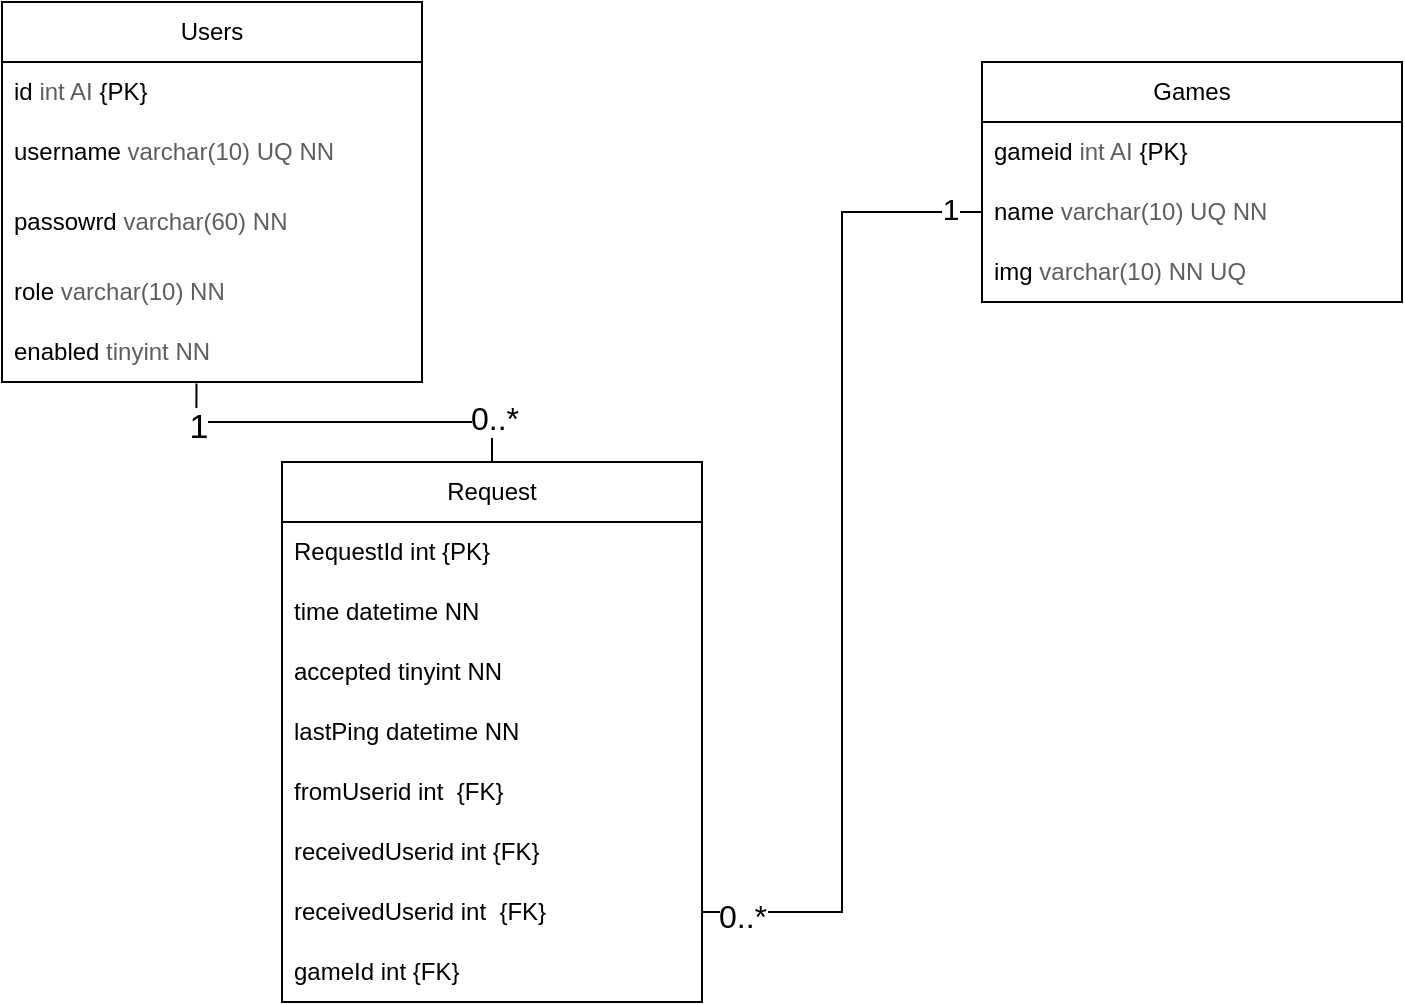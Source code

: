 <mxfile version="24.7.7">
  <diagram id="ow3veVYKouEEisT9Znf4" name="Page-1">
    <mxGraphModel dx="1112" dy="1824" grid="1" gridSize="10" guides="1" tooltips="1" connect="1" arrows="1" fold="1" page="1" pageScale="1" pageWidth="827" pageHeight="1169" math="0" shadow="0">
      <root>
        <mxCell id="0" />
        <mxCell id="1" parent="0" />
        <mxCell id="h5wU4Jra_da25x6hK2oK-1" value="Users" style="swimlane;fontStyle=0;childLayout=stackLayout;horizontal=1;startSize=30;horizontalStack=0;resizeParent=1;resizeParentMax=0;resizeLast=0;collapsible=1;marginBottom=0;whiteSpace=wrap;html=1;" parent="1" vertex="1">
          <mxGeometry x="20" y="-30" width="210" height="190" as="geometry" />
        </mxCell>
        <mxCell id="h5wU4Jra_da25x6hK2oK-2" value="id&amp;nbsp;&lt;span style=&quot;color: rgb(94, 94, 94); -webkit-text-stroke-color: rgb(94, 94, 94); background-color: initial;&quot;&gt;int AI &lt;/span&gt;&lt;span style=&quot;background-color: initial;&quot;&gt;{PK}&lt;/span&gt;" style="text;strokeColor=none;fillColor=none;align=left;verticalAlign=middle;spacingLeft=4;spacingRight=4;overflow=hidden;points=[[0,0.5],[1,0.5]];portConstraint=eastwest;rotatable=0;whiteSpace=wrap;html=1;" parent="h5wU4Jra_da25x6hK2oK-1" vertex="1">
          <mxGeometry y="30" width="210" height="30" as="geometry" />
        </mxCell>
        <mxCell id="h5wU4Jra_da25x6hK2oK-3" value="username&amp;nbsp;&lt;span style=&quot;color: rgb(94, 94, 94); -webkit-text-stroke-color: rgb(94, 94, 94); background-color: initial;&quot;&gt;varchar(10) UQ NN&lt;/span&gt;" style="text;strokeColor=none;fillColor=none;align=left;verticalAlign=middle;spacingLeft=4;spacingRight=4;overflow=hidden;points=[[0,0.5],[1,0.5]];portConstraint=eastwest;rotatable=0;whiteSpace=wrap;html=1;" parent="h5wU4Jra_da25x6hK2oK-1" vertex="1">
          <mxGeometry y="60" width="210" height="30" as="geometry" />
        </mxCell>
        <mxCell id="h5wU4Jra_da25x6hK2oK-4" value="passowrd&amp;nbsp;&lt;span style=&quot;color: rgb(94, 94, 94); -webkit-text-stroke-color: rgb(94, 94, 94); background-color: initial;&quot;&gt;varchar(60)&lt;/span&gt;&lt;span style=&quot;color: rgb(94, 94, 94); -webkit-text-stroke-color: rgb(94, 94, 94);&quot;&gt;&amp;nbsp;NN&lt;/span&gt;" style="text;strokeColor=none;fillColor=none;align=left;verticalAlign=middle;spacingLeft=4;spacingRight=4;overflow=hidden;points=[[0,0.5],[1,0.5]];portConstraint=eastwest;rotatable=0;whiteSpace=wrap;html=1;" parent="h5wU4Jra_da25x6hK2oK-1" vertex="1">
          <mxGeometry y="90" width="210" height="40" as="geometry" />
        </mxCell>
        <mxCell id="h5wU4Jra_da25x6hK2oK-5" value="role&amp;nbsp;&lt;span style=&quot;color: rgb(94, 94, 94); -webkit-text-stroke-color: rgb(94, 94, 94); background-color: initial;&quot;&gt;varchar(10)&lt;/span&gt;&lt;span style=&quot;color: rgb(94, 94, 94); -webkit-text-stroke-color: rgb(94, 94, 94);&quot;&gt;&amp;nbsp;NN&lt;/span&gt;" style="text;strokeColor=none;fillColor=none;align=left;verticalAlign=middle;spacingLeft=4;spacingRight=4;overflow=hidden;points=[[0,0.5],[1,0.5]];portConstraint=eastwest;rotatable=0;whiteSpace=wrap;html=1;" parent="h5wU4Jra_da25x6hK2oK-1" vertex="1">
          <mxGeometry y="130" width="210" height="30" as="geometry" />
        </mxCell>
        <mxCell id="h5wU4Jra_da25x6hK2oK-6" value="enabled&amp;nbsp;&lt;span style=&quot;color: rgb(94, 94, 94); -webkit-text-stroke-color: rgb(94, 94, 94); background-color: initial;&quot;&gt;tinyint&lt;/span&gt;&lt;span style=&quot;color: rgb(94, 94, 94); -webkit-text-stroke-color: rgb(94, 94, 94);&quot;&gt;&amp;nbsp;NN&lt;/span&gt;" style="text;strokeColor=none;fillColor=none;align=left;verticalAlign=middle;spacingLeft=4;spacingRight=4;overflow=hidden;points=[[0,0.5],[1,0.5]];portConstraint=eastwest;rotatable=0;whiteSpace=wrap;html=1;" parent="h5wU4Jra_da25x6hK2oK-1" vertex="1">
          <mxGeometry y="160" width="210" height="30" as="geometry" />
        </mxCell>
        <mxCell id="0jXAyPtahvuR_Fjw-Tvn-1" value="Games" style="swimlane;fontStyle=0;childLayout=stackLayout;horizontal=1;startSize=30;horizontalStack=0;resizeParent=1;resizeParentMax=0;resizeLast=0;collapsible=1;marginBottom=0;whiteSpace=wrap;html=1;" vertex="1" parent="1">
          <mxGeometry x="510" width="210" height="120" as="geometry" />
        </mxCell>
        <mxCell id="0jXAyPtahvuR_Fjw-Tvn-2" value="&lt;span style=&quot;-webkit-text-stroke-color: rgb(94, 94, 94); background-color: initial;&quot;&gt;gameid&amp;nbsp;&lt;/span&gt;&lt;span style=&quot;color: rgb(94, 94, 94); -webkit-text-stroke-color: rgb(94, 94, 94); background-color: initial;&quot;&gt;int AI &lt;/span&gt;&lt;span style=&quot;background-color: initial;&quot;&gt;{PK}&lt;/span&gt;" style="text;strokeColor=none;fillColor=none;align=left;verticalAlign=middle;spacingLeft=4;spacingRight=4;overflow=hidden;points=[[0,0.5],[1,0.5]];portConstraint=eastwest;rotatable=0;whiteSpace=wrap;html=1;" vertex="1" parent="0jXAyPtahvuR_Fjw-Tvn-1">
          <mxGeometry y="30" width="210" height="30" as="geometry" />
        </mxCell>
        <mxCell id="0jXAyPtahvuR_Fjw-Tvn-3" value="name&amp;nbsp;&lt;span style=&quot;color: rgb(94, 94, 94); -webkit-text-stroke-color: rgb(94, 94, 94); background-color: initial;&quot;&gt;varchar(10) UQ NN&lt;/span&gt;" style="text;strokeColor=none;fillColor=none;align=left;verticalAlign=middle;spacingLeft=4;spacingRight=4;overflow=hidden;points=[[0,0.5],[1,0.5]];portConstraint=eastwest;rotatable=0;whiteSpace=wrap;html=1;" vertex="1" parent="0jXAyPtahvuR_Fjw-Tvn-1">
          <mxGeometry y="60" width="210" height="30" as="geometry" />
        </mxCell>
        <mxCell id="0jXAyPtahvuR_Fjw-Tvn-6" value="img&amp;nbsp;&lt;span style=&quot;color: rgb(94, 94, 94); -webkit-text-stroke-color: rgb(94, 94, 94);&quot;&gt;varchar(10)&amp;nbsp;&lt;/span&gt;&lt;span style=&quot;color: rgb(94, 94, 94); -webkit-text-stroke-color: rgb(94, 94, 94);&quot;&gt;NN&amp;nbsp;&lt;/span&gt;&lt;span style=&quot;color: rgb(94, 94, 94); -webkit-text-stroke-color: rgb(94, 94, 94);&quot;&gt;UQ&lt;/span&gt;" style="text;strokeColor=none;fillColor=none;align=left;verticalAlign=middle;spacingLeft=4;spacingRight=4;overflow=hidden;points=[[0,0.5],[1,0.5]];portConstraint=eastwest;rotatable=0;whiteSpace=wrap;html=1;" vertex="1" parent="0jXAyPtahvuR_Fjw-Tvn-1">
          <mxGeometry y="90" width="210" height="30" as="geometry" />
        </mxCell>
        <mxCell id="0jXAyPtahvuR_Fjw-Tvn-7" value="Request" style="swimlane;fontStyle=0;childLayout=stackLayout;horizontal=1;startSize=30;horizontalStack=0;resizeParent=1;resizeParentMax=0;resizeLast=0;collapsible=1;marginBottom=0;whiteSpace=wrap;html=1;" vertex="1" parent="1">
          <mxGeometry x="160" y="200" width="210" height="270" as="geometry" />
        </mxCell>
        <mxCell id="0jXAyPtahvuR_Fjw-Tvn-8" value="RequestId int {PK}" style="text;strokeColor=none;fillColor=none;align=left;verticalAlign=middle;spacingLeft=4;spacingRight=4;overflow=hidden;points=[[0,0.5],[1,0.5]];portConstraint=eastwest;rotatable=0;whiteSpace=wrap;html=1;" vertex="1" parent="0jXAyPtahvuR_Fjw-Tvn-7">
          <mxGeometry y="30" width="210" height="30" as="geometry" />
        </mxCell>
        <mxCell id="0jXAyPtahvuR_Fjw-Tvn-9" value="time datetime NN" style="text;strokeColor=none;fillColor=none;align=left;verticalAlign=middle;spacingLeft=4;spacingRight=4;overflow=hidden;points=[[0,0.5],[1,0.5]];portConstraint=eastwest;rotatable=0;whiteSpace=wrap;html=1;" vertex="1" parent="0jXAyPtahvuR_Fjw-Tvn-7">
          <mxGeometry y="60" width="210" height="30" as="geometry" />
        </mxCell>
        <mxCell id="0jXAyPtahvuR_Fjw-Tvn-28" value="accepted tinyint NN" style="text;strokeColor=none;fillColor=none;align=left;verticalAlign=middle;spacingLeft=4;spacingRight=4;overflow=hidden;points=[[0,0.5],[1,0.5]];portConstraint=eastwest;rotatable=0;whiteSpace=wrap;html=1;" vertex="1" parent="0jXAyPtahvuR_Fjw-Tvn-7">
          <mxGeometry y="90" width="210" height="30" as="geometry" />
        </mxCell>
        <mxCell id="0jXAyPtahvuR_Fjw-Tvn-15" value="lastPing datetime NN" style="text;strokeColor=none;fillColor=none;align=left;verticalAlign=middle;spacingLeft=4;spacingRight=4;overflow=hidden;points=[[0,0.5],[1,0.5]];portConstraint=eastwest;rotatable=0;whiteSpace=wrap;html=1;" vertex="1" parent="0jXAyPtahvuR_Fjw-Tvn-7">
          <mxGeometry y="120" width="210" height="30" as="geometry" />
        </mxCell>
        <mxCell id="0jXAyPtahvuR_Fjw-Tvn-13" value="fromUserid int&amp;nbsp; {FK}" style="text;strokeColor=none;fillColor=none;align=left;verticalAlign=middle;spacingLeft=4;spacingRight=4;overflow=hidden;points=[[0,0.5],[1,0.5]];portConstraint=eastwest;rotatable=0;whiteSpace=wrap;html=1;" vertex="1" parent="0jXAyPtahvuR_Fjw-Tvn-7">
          <mxGeometry y="150" width="210" height="30" as="geometry" />
        </mxCell>
        <mxCell id="0jXAyPtahvuR_Fjw-Tvn-27" value="receivedUserid int {FK}" style="text;strokeColor=none;fillColor=none;align=left;verticalAlign=middle;spacingLeft=4;spacingRight=4;overflow=hidden;points=[[0,0.5],[1,0.5]];portConstraint=eastwest;rotatable=0;whiteSpace=wrap;html=1;" vertex="1" parent="0jXAyPtahvuR_Fjw-Tvn-7">
          <mxGeometry y="180" width="210" height="30" as="geometry" />
        </mxCell>
        <mxCell id="0jXAyPtahvuR_Fjw-Tvn-11" value="receivedUserid int&amp;nbsp; {FK}" style="text;strokeColor=none;fillColor=none;align=left;verticalAlign=middle;spacingLeft=4;spacingRight=4;overflow=hidden;points=[[0,0.5],[1,0.5]];portConstraint=eastwest;rotatable=0;whiteSpace=wrap;html=1;" vertex="1" parent="0jXAyPtahvuR_Fjw-Tvn-7">
          <mxGeometry y="210" width="210" height="30" as="geometry" />
        </mxCell>
        <mxCell id="0jXAyPtahvuR_Fjw-Tvn-16" value="gameId int {FK}" style="text;strokeColor=none;fillColor=none;align=left;verticalAlign=middle;spacingLeft=4;spacingRight=4;overflow=hidden;points=[[0,0.5],[1,0.5]];portConstraint=eastwest;rotatable=0;whiteSpace=wrap;html=1;" vertex="1" parent="0jXAyPtahvuR_Fjw-Tvn-7">
          <mxGeometry y="240" width="210" height="30" as="geometry" />
        </mxCell>
        <mxCell id="0jXAyPtahvuR_Fjw-Tvn-20" style="rounded=0;orthogonalLoop=1;jettySize=auto;html=1;entryX=0.43;entryY=1.113;entryDx=0;entryDy=0;entryPerimeter=0;strokeColor=none;endArrow=none;endFill=0;" edge="1" parent="1" source="0jXAyPtahvuR_Fjw-Tvn-7" target="h5wU4Jra_da25x6hK2oK-6">
          <mxGeometry relative="1" as="geometry" />
        </mxCell>
        <mxCell id="0jXAyPtahvuR_Fjw-Tvn-21" style="rounded=0;orthogonalLoop=1;jettySize=auto;html=1;exitX=0.5;exitY=0;exitDx=0;exitDy=0;entryX=0.463;entryY=1.027;entryDx=0;entryDy=0;entryPerimeter=0;edgeStyle=orthogonalEdgeStyle;endArrow=none;endFill=0;" edge="1" parent="1" source="0jXAyPtahvuR_Fjw-Tvn-7" target="h5wU4Jra_da25x6hK2oK-6">
          <mxGeometry relative="1" as="geometry" />
        </mxCell>
        <mxCell id="0jXAyPtahvuR_Fjw-Tvn-22" value="1" style="edgeLabel;html=1;align=center;verticalAlign=middle;resizable=0;points=[];spacing=5;fontSize=17;" vertex="1" connectable="0" parent="0jXAyPtahvuR_Fjw-Tvn-21">
          <mxGeometry x="0.833" y="-1" relative="1" as="geometry">
            <mxPoint y="6" as="offset" />
          </mxGeometry>
        </mxCell>
        <mxCell id="0jXAyPtahvuR_Fjw-Tvn-23" value="0..*" style="edgeLabel;html=1;align=center;verticalAlign=middle;resizable=0;points=[];fontSize=16;" vertex="1" connectable="0" parent="0jXAyPtahvuR_Fjw-Tvn-21">
          <mxGeometry x="-0.868" y="-1" relative="1" as="geometry">
            <mxPoint y="-10" as="offset" />
          </mxGeometry>
        </mxCell>
        <mxCell id="0jXAyPtahvuR_Fjw-Tvn-24" style="edgeStyle=orthogonalEdgeStyle;rounded=0;orthogonalLoop=1;jettySize=auto;html=1;exitX=0;exitY=0.5;exitDx=0;exitDy=0;entryX=1;entryY=0.5;entryDx=0;entryDy=0;strokeWidth=1;endArrow=none;endFill=0;" edge="1" parent="1" source="0jXAyPtahvuR_Fjw-Tvn-3" target="0jXAyPtahvuR_Fjw-Tvn-11">
          <mxGeometry relative="1" as="geometry" />
        </mxCell>
        <mxCell id="0jXAyPtahvuR_Fjw-Tvn-25" value="1" style="edgeLabel;html=1;align=center;verticalAlign=middle;resizable=0;points=[];fontSize=15;" vertex="1" connectable="0" parent="0jXAyPtahvuR_Fjw-Tvn-24">
          <mxGeometry x="-0.933" y="-2" relative="1" as="geometry">
            <mxPoint as="offset" />
          </mxGeometry>
        </mxCell>
        <mxCell id="0jXAyPtahvuR_Fjw-Tvn-26" value="0..*" style="edgeLabel;html=1;align=center;verticalAlign=middle;resizable=0;points=[];fontSize=16;" vertex="1" connectable="0" parent="0jXAyPtahvuR_Fjw-Tvn-24">
          <mxGeometry x="0.919" y="2" relative="1" as="geometry">
            <mxPoint as="offset" />
          </mxGeometry>
        </mxCell>
      </root>
    </mxGraphModel>
  </diagram>
</mxfile>
